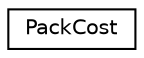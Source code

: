 digraph G
{
  edge [fontname="Helvetica",fontsize="10",labelfontname="Helvetica",labelfontsize="10"];
  node [fontname="Helvetica",fontsize="10",shape=record];
  rankdir=LR;
  Node1 [label="PackCost",height=0.2,width=0.4,color="black", fillcolor="white", style="filled",URL="$d4/d62/structPackCost.html"];
}
